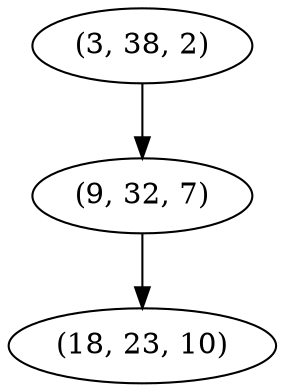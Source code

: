 digraph tree {
    "(3, 38, 2)";
    "(9, 32, 7)";
    "(18, 23, 10)";
    "(3, 38, 2)" -> "(9, 32, 7)";
    "(9, 32, 7)" -> "(18, 23, 10)";
}
